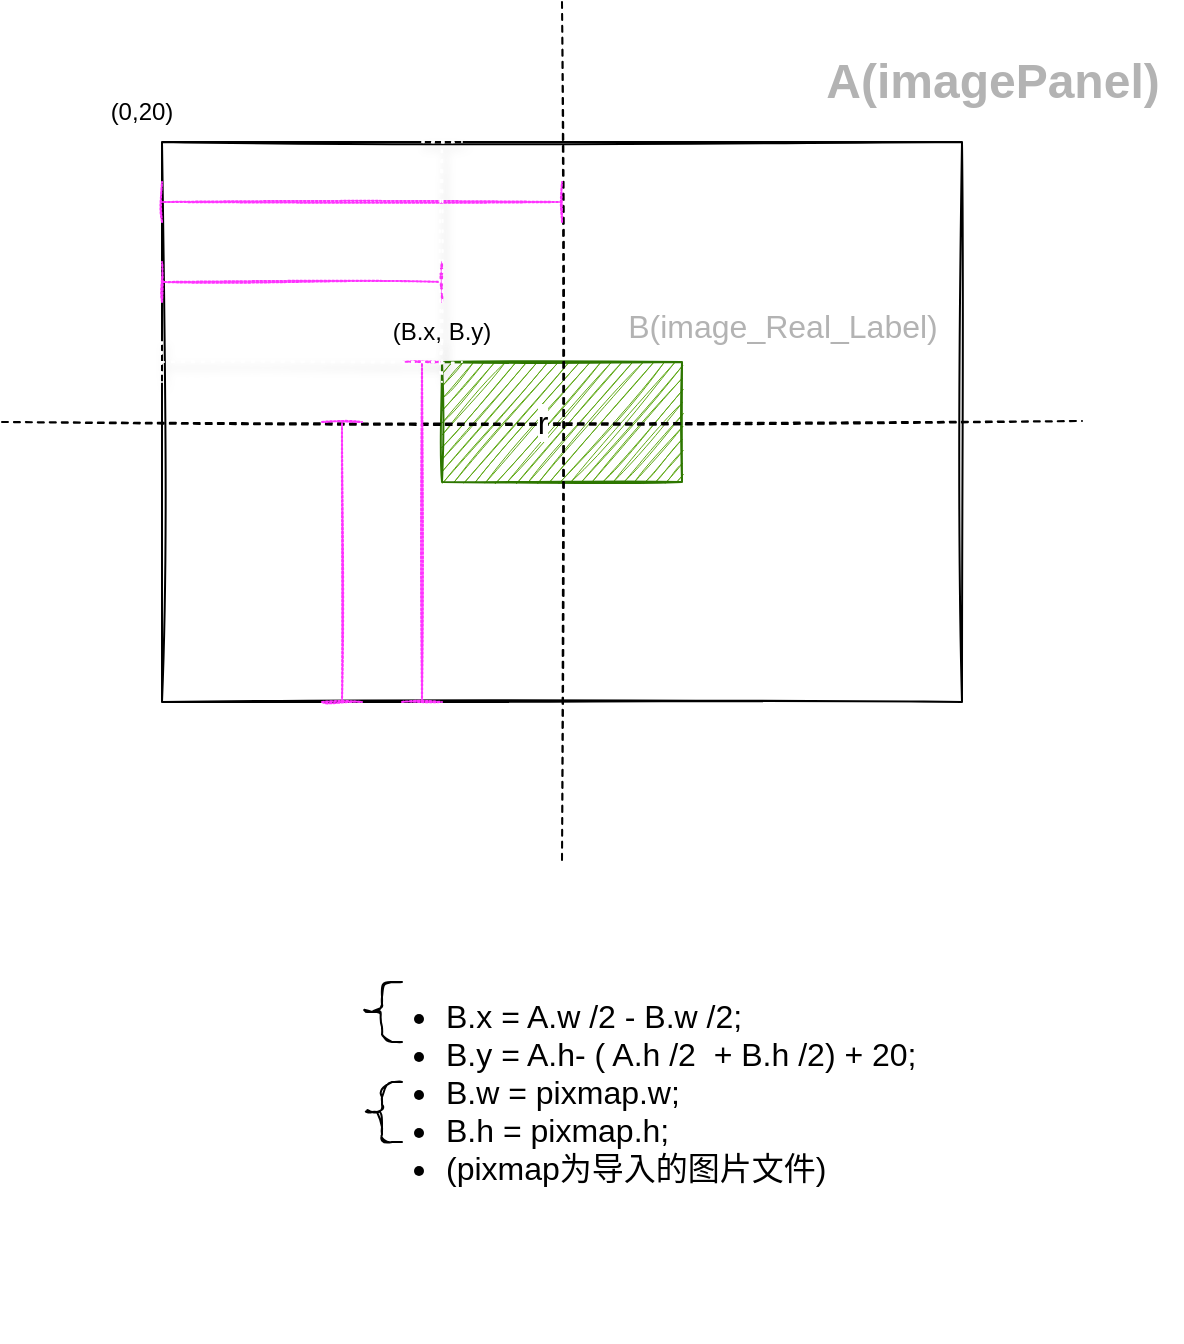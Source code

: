 <mxfile>
    <diagram id="pXu6Dv5wBZJNs5Zq40fp" name="第 1 页">
        <mxGraphModel dx="1258" dy="836" grid="1" gridSize="10" guides="1" tooltips="1" connect="1" arrows="1" fold="1" page="1" pageScale="1" pageWidth="827" pageHeight="1169" background="none" math="0" shadow="0">
            <root>
                <mxCell id="0"/>
                <mxCell id="1" parent="0"/>
                <mxCell id="3" value="" style="rounded=0;whiteSpace=wrap;html=1;sketch=1;" parent="1" vertex="1">
                    <mxGeometry x="220" y="350" width="400" height="280" as="geometry"/>
                </mxCell>
                <mxCell id="7" value="(0,20)" style="text;html=1;strokeColor=none;fillColor=none;align=center;verticalAlign=middle;whiteSpace=wrap;rounded=0;sketch=1;" parent="1" vertex="1">
                    <mxGeometry x="180" y="320" width="60" height="30" as="geometry"/>
                </mxCell>
                <mxCell id="8" value="A(imagePanel)" style="text;strokeColor=none;fillColor=none;html=1;fontSize=24;fontStyle=1;verticalAlign=middle;align=center;sketch=1;rounded=0;fontColor=#B3B3B3;" parent="1" vertex="1">
                    <mxGeometry x="540" y="300" width="190" height="40" as="geometry"/>
                </mxCell>
                <mxCell id="10" value="" style="rounded=0;whiteSpace=wrap;html=1;fillColor=#60a917;fontColor=#ffffff;strokeColor=#2D7600;sketch=1;" parent="1" vertex="1">
                    <mxGeometry x="360" y="460" width="120" height="60" as="geometry"/>
                </mxCell>
                <mxCell id="11" value="(B.x, B.y)" style="text;html=1;strokeColor=none;fillColor=none;align=center;verticalAlign=middle;whiteSpace=wrap;rounded=0;sketch=1;" parent="1" vertex="1">
                    <mxGeometry x="330" y="430" width="60" height="30" as="geometry"/>
                </mxCell>
                <mxCell id="19" value="&lt;font style=&quot;font-size: 16px ; font-weight: normal&quot;&gt;B(image_Real_Label)&lt;/font&gt;" style="text;strokeColor=none;fillColor=none;html=1;fontSize=24;fontStyle=1;verticalAlign=middle;align=center;sketch=1;rounded=0;fontColor=#B3B3B3;" parent="1" vertex="1">
                    <mxGeometry x="450" y="420" width="160" height="40" as="geometry"/>
                </mxCell>
                <mxCell id="23" value="" style="endArrow=none;dashed=1;html=1;fontSize=16;sketch=1;rounded=0;" parent="1" edge="1">
                    <mxGeometry width="50" height="50" relative="1" as="geometry">
                        <mxPoint x="420" y="280" as="sourcePoint"/>
                        <mxPoint x="420" y="710" as="targetPoint"/>
                    </mxGeometry>
                </mxCell>
                <mxCell id="24" value="r" style="endArrow=none;dashed=1;html=1;fontSize=16;sketch=1;rounded=0;" parent="1" edge="1">
                    <mxGeometry width="50" height="50" relative="1" as="geometry">
                        <mxPoint x="140" y="490" as="sourcePoint"/>
                        <mxPoint x="680" y="489.5" as="targetPoint"/>
                    </mxGeometry>
                </mxCell>
                <mxCell id="35" value="&lt;ul&gt;&lt;li&gt;B.x = A.w /2 - B.w /2;&lt;/li&gt;&lt;li&gt;B.y = A.h- ( A.h /2&amp;nbsp; + B.h /2) + 20;&lt;/li&gt;&lt;li&gt;B.w = pixmap.w;&lt;/li&gt;&lt;li&gt;B.h = pixmap.h;&lt;/li&gt;&lt;li&gt;(pixmap为导入的图片文件)&amp;nbsp;&lt;/li&gt;&lt;/ul&gt;" style="text;strokeColor=none;fillColor=none;html=1;whiteSpace=wrap;verticalAlign=middle;overflow=hidden;fontSize=16;sketch=1;rounded=0;" parent="1" vertex="1">
                    <mxGeometry x="320" y="700" width="290" height="250" as="geometry"/>
                </mxCell>
                <mxCell id="36" value="" style="shape=curlyBracket;whiteSpace=wrap;html=1;rounded=1;sketch=1;fontSize=16;strokeColor=default;" parent="1" vertex="1">
                    <mxGeometry x="320" y="770" width="20" height="30" as="geometry"/>
                </mxCell>
                <mxCell id="38" value="" style="shape=curlyBracket;whiteSpace=wrap;html=1;rounded=1;sketch=1;fontSize=16;strokeColor=default;" parent="1" vertex="1">
                    <mxGeometry x="320" y="820" width="20" height="30" as="geometry"/>
                </mxCell>
                <mxCell id="39" value="" style="shape=crossbar;whiteSpace=wrap;html=1;rounded=1;direction=south;sketch=1;fontSize=16;strokeColor=#FF33FF;rotation=90;dashed=1;dashPattern=1 1;" parent="1" vertex="1">
                    <mxGeometry x="310" y="280" width="20" height="200" as="geometry"/>
                </mxCell>
                <mxCell id="40" value="" style="shape=crossbar;whiteSpace=wrap;html=1;rounded=1;direction=south;sketch=1;fontSize=16;strokeColor=#FF33FF;rotation=90;dashed=1;dashPattern=1 1;" parent="1" vertex="1">
                    <mxGeometry x="280" y="350" width="20" height="140" as="geometry"/>
                </mxCell>
                <mxCell id="42" value="" style="shape=crossbar;whiteSpace=wrap;html=1;rounded=1;direction=south;sketch=1;fontSize=16;strokeColor=#FF33FF;rotation=-180;dashed=1;dashPattern=1 1;" parent="1" vertex="1">
                    <mxGeometry x="340" y="460" width="20" height="170" as="geometry"/>
                </mxCell>
                <mxCell id="44" value="" style="shape=crossbar;whiteSpace=wrap;html=1;rounded=1;direction=south;sketch=1;fontSize=16;strokeColor=#FF33FF;rotation=-180;dashed=1;dashPattern=1 1;" parent="1" vertex="1">
                    <mxGeometry x="300" y="490" width="20" height="140" as="geometry"/>
                </mxCell>
                <mxCell id="45" value="" style="shape=crossbar;whiteSpace=wrap;html=1;rounded=1;direction=south;sketch=1;fontSize=16;strokeColor=#FFFFFF;rotation=-180;shadow=1;dashed=1;dashPattern=1 4;" parent="1" vertex="1">
                    <mxGeometry x="350" y="350" width="20" height="110" as="geometry"/>
                </mxCell>
                <mxCell id="46" value="" style="shape=crossbar;whiteSpace=wrap;html=1;rounded=1;direction=south;sketch=1;fontSize=16;strokeColor=#FFFFFF;rotation=-90;shadow=1;dashed=1;dashPattern=1 4;" parent="1" vertex="1">
                    <mxGeometry x="280" y="390" width="20" height="140" as="geometry"/>
                </mxCell>
            </root>
        </mxGraphModel>
    </diagram>
</mxfile>